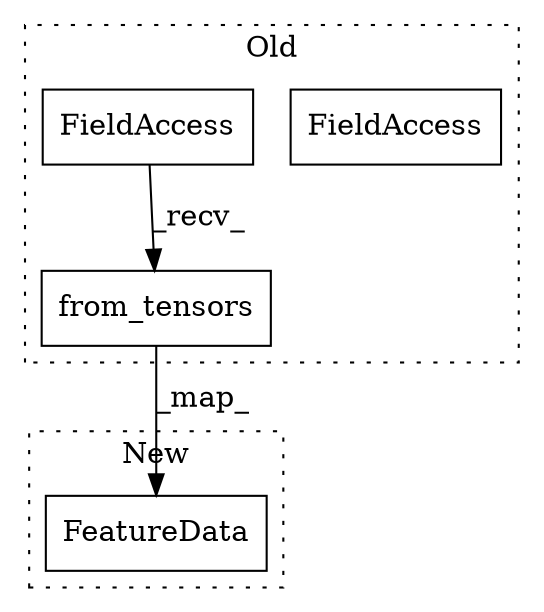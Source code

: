 digraph G {
subgraph cluster0 {
1 [label="from_tensors" a="32" s="2561,2631" l="13,1" shape="box"];
3 [label="FieldAccess" a="22" s="2523" l="37" shape="box"];
4 [label="FieldAccess" a="22" s="2523" l="37" shape="box"];
label = "Old";
style="dotted";
}
subgraph cluster1 {
2 [label="FeatureData" a="32" s="2549,2582" l="12,1" shape="box"];
label = "New";
style="dotted";
}
1 -> 2 [label="_map_"];
4 -> 1 [label="_recv_"];
}